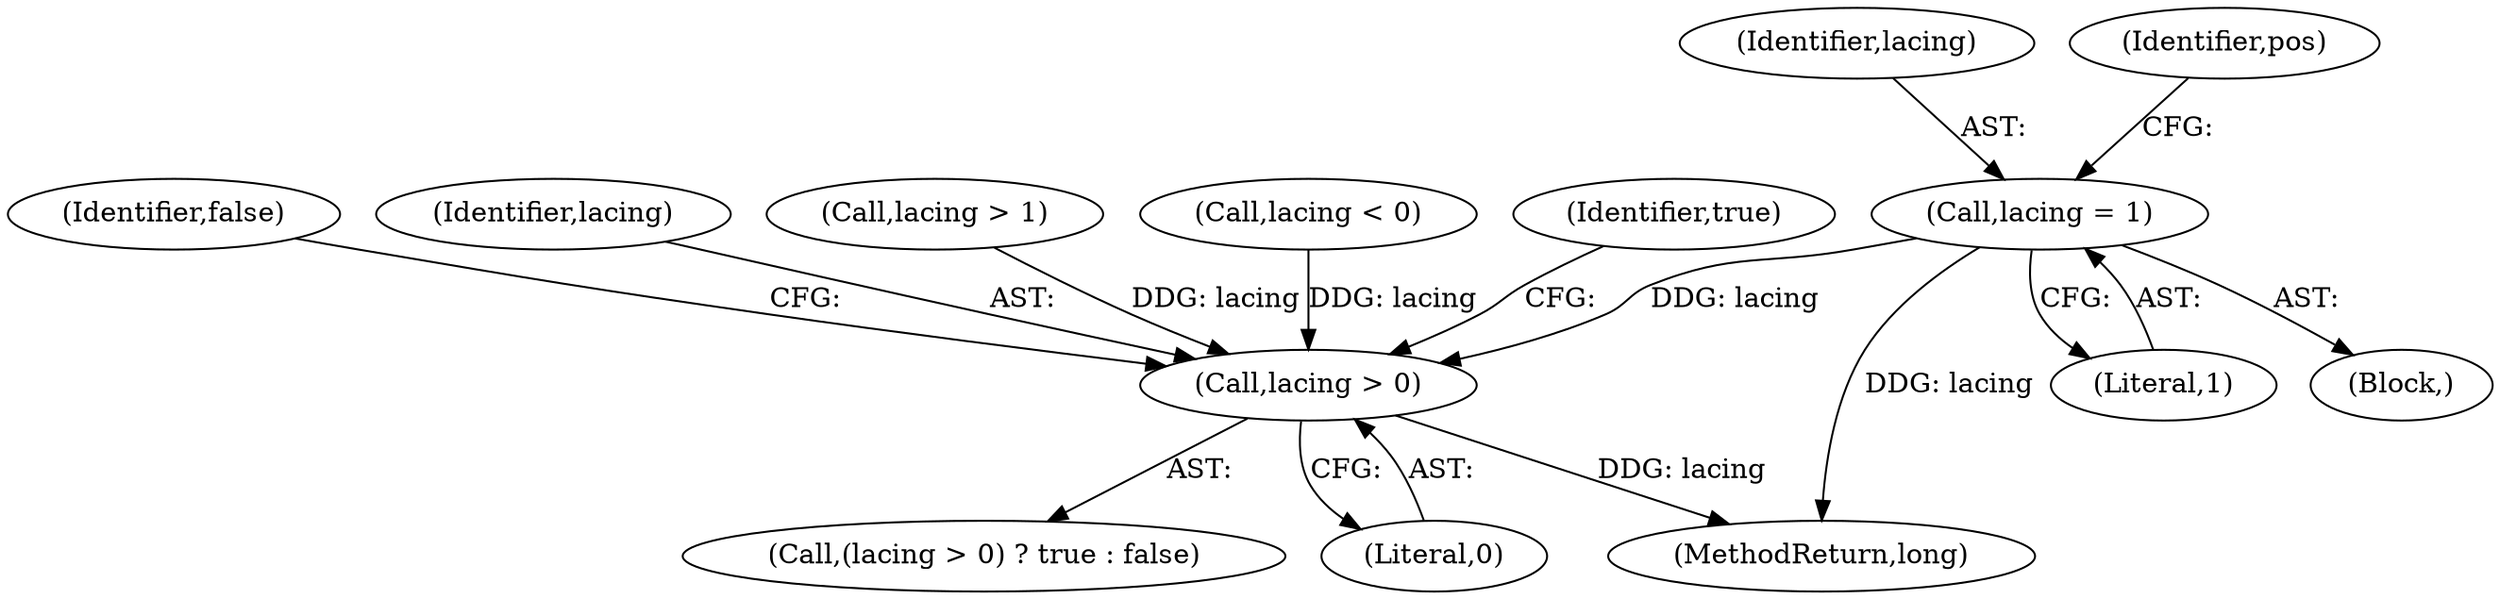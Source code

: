digraph "0_Android_cc274e2abe8b2a6698a5c47d8aa4bb45f1f9538d_57@API" {
"1000210" [label="(Call,lacing = 1)"];
"1000674" [label="(Call,lacing > 0)"];
"1000674" [label="(Call,lacing > 0)"];
"1000678" [label="(Identifier,false)"];
"1000877" [label="(MethodReturn,long)"];
"1000210" [label="(Call,lacing = 1)"];
"1000675" [label="(Identifier,lacing)"];
"1000212" [label="(Literal,1)"];
"1000211" [label="(Identifier,lacing)"];
"1000512" [label="(Call,lacing > 1)"];
"1000128" [label="(Block,)"];
"1000673" [label="(Call,(lacing > 0) ? true : false)"];
"1000509" [label="(Call,lacing < 0)"];
"1000677" [label="(Identifier,true)"];
"1000215" [label="(Identifier,pos)"];
"1000676" [label="(Literal,0)"];
"1000210" -> "1000128"  [label="AST: "];
"1000210" -> "1000212"  [label="CFG: "];
"1000211" -> "1000210"  [label="AST: "];
"1000212" -> "1000210"  [label="AST: "];
"1000215" -> "1000210"  [label="CFG: "];
"1000210" -> "1000877"  [label="DDG: lacing"];
"1000210" -> "1000674"  [label="DDG: lacing"];
"1000674" -> "1000673"  [label="AST: "];
"1000674" -> "1000676"  [label="CFG: "];
"1000675" -> "1000674"  [label="AST: "];
"1000676" -> "1000674"  [label="AST: "];
"1000677" -> "1000674"  [label="CFG: "];
"1000678" -> "1000674"  [label="CFG: "];
"1000674" -> "1000877"  [label="DDG: lacing"];
"1000512" -> "1000674"  [label="DDG: lacing"];
"1000509" -> "1000674"  [label="DDG: lacing"];
}
